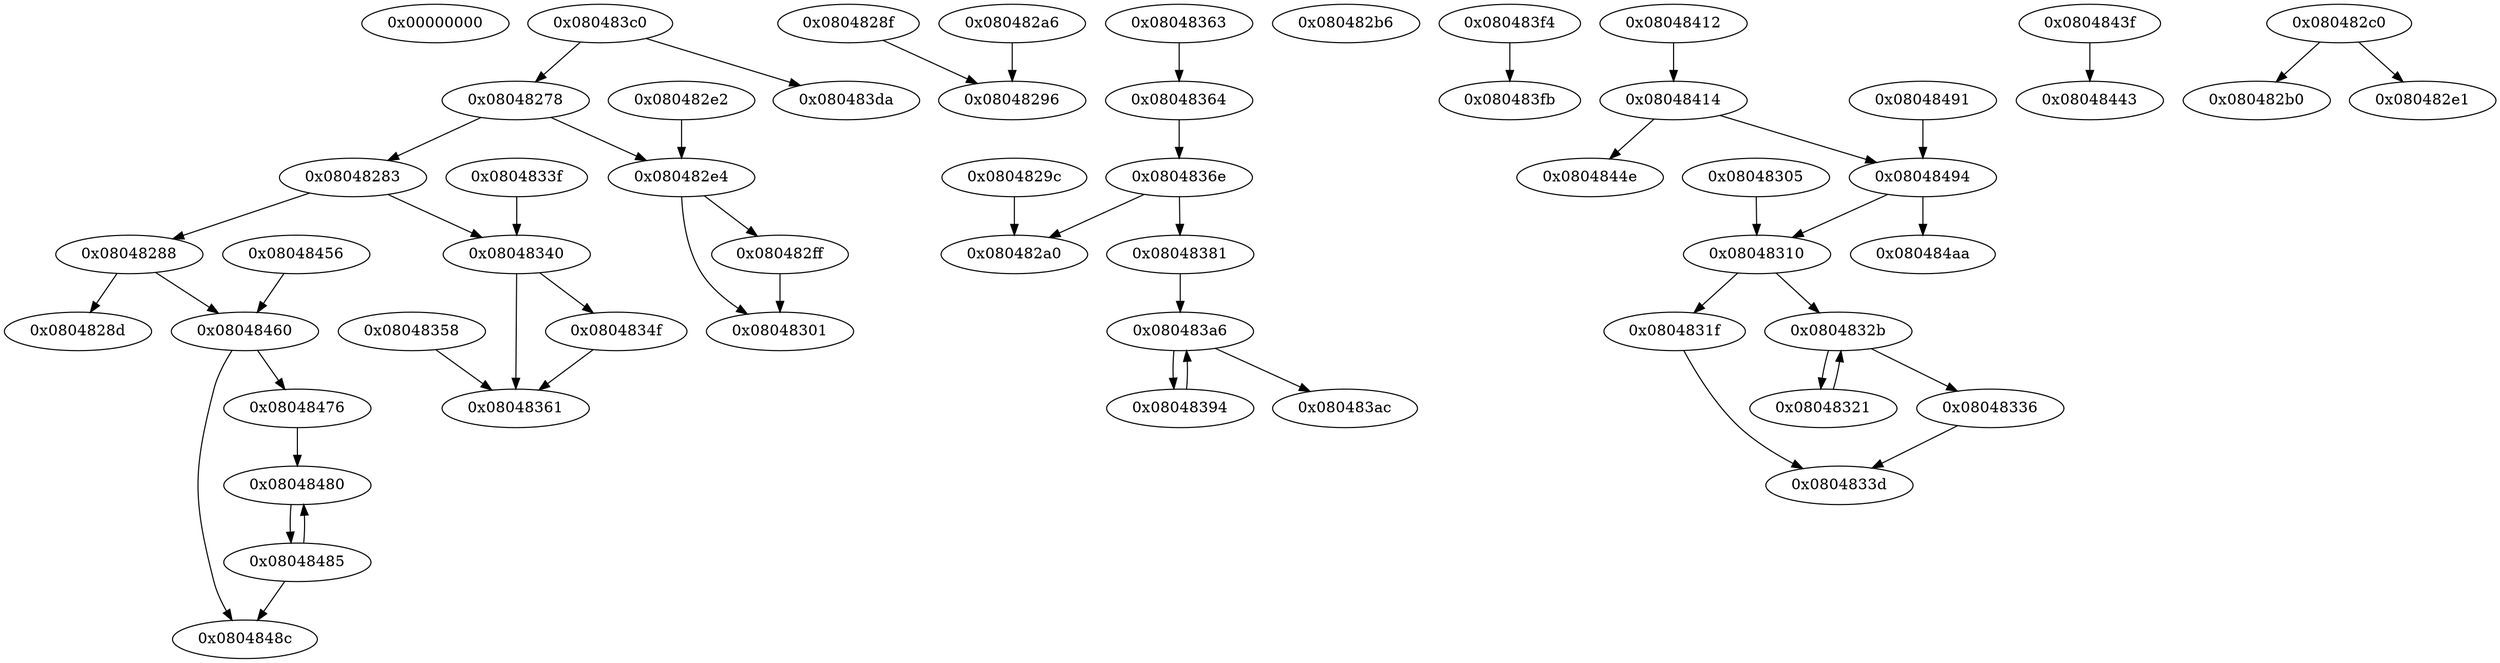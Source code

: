 digraph G {
0[ label="0x00000000" ];
1[ label="0x08048278" ];
2[ label="0x08048283" ];
3[ label="0x08048288" ];
4[ label="0x0804828d" ];
5[ label="0x0804828f" ];
6[ label="0x08048296" ];
7[ label="0x0804829c" ];
8[ label="0x080482a6" ];
9[ label="0x080482b6" ];
10[ label="0x08048358" ];
11[ label="0x080483f4" ];
12[ label="0x080483fb" ];
13[ label="0x08048412" ];
14[ label="0x0804843f" ];
15[ label="0x08048443" ];
16[ label="0x080482a0" ];
17[ label="0x080482b0" ];
18[ label="0x080482c0" ];
19[ label="0x080482e1" ];
20[ label="0x080482e2" ];
21[ label="0x080482e4" ];
22[ label="0x080482ff" ];
23[ label="0x08048301" ];
24[ label="0x08048305" ];
25[ label="0x08048310" ];
26[ label="0x0804831f" ];
27[ label="0x08048321" ];
28[ label="0x0804832b" ];
29[ label="0x08048336" ];
30[ label="0x0804833d" ];
31[ label="0x0804833f" ];
32[ label="0x08048340" ];
33[ label="0x0804834f" ];
34[ label="0x08048361" ];
35[ label="0x08048363" ];
36[ label="0x08048364" ];
37[ label="0x0804836e" ];
38[ label="0x08048381" ];
39[ label="0x08048394" ];
40[ label="0x080483a6" ];
41[ label="0x080483ac" ];
42[ label="0x080483c0" ];
43[ label="0x080483da" ];
44[ label="0x08048414" ];
45[ label="0x0804844e" ];
46[ label="0x08048456" ];
47[ label="0x08048460" ];
48[ label="0x08048476" ];
49[ label="0x08048480" ];
50[ label="0x08048485" ];
51[ label="0x0804848c" ];
52[ label="0x08048491" ];
53[ label="0x08048494" ];
54[ label="0x080484aa" ];
1->2 ;
1->21 ;
2->3 ;
2->32 ;
3->4 ;
3->47 ;
5->6 ;
7->16 ;
8->6 ;
10->34 ;
11->12 ;
13->44 ;
14->15 ;
18->17 ;
18->19 ;
20->21 ;
21->22 ;
21->23 ;
22->23 ;
24->25 ;
25->26 ;
25->28 ;
26->30 ;
27->28 ;
28->27 ;
28->29 ;
29->30 ;
31->32 ;
32->33 ;
32->34 ;
33->34 ;
35->36 ;
36->37 ;
37->16 ;
37->38 ;
38->40 ;
39->40 ;
40->39 ;
40->41 ;
42->1 ;
42->43 ;
44->45 ;
44->53 ;
46->47 ;
47->48 ;
47->51 ;
48->49 ;
49->50 ;
50->49 ;
50->51 ;
52->53 ;
53->25 ;
53->54 ;
}
